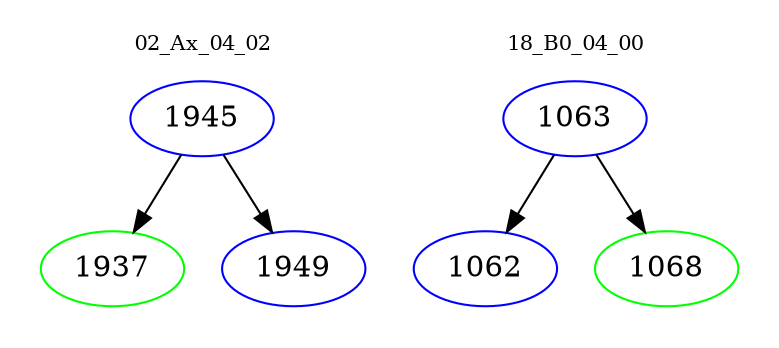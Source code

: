 digraph{
subgraph cluster_0 {
color = white
label = "02_Ax_04_02";
fontsize=10;
T0_1945 [label="1945", color="blue"]
T0_1945 -> T0_1937 [color="black"]
T0_1937 [label="1937", color="green"]
T0_1945 -> T0_1949 [color="black"]
T0_1949 [label="1949", color="blue"]
}
subgraph cluster_1 {
color = white
label = "18_B0_04_00";
fontsize=10;
T1_1063 [label="1063", color="blue"]
T1_1063 -> T1_1062 [color="black"]
T1_1062 [label="1062", color="blue"]
T1_1063 -> T1_1068 [color="black"]
T1_1068 [label="1068", color="green"]
}
}
